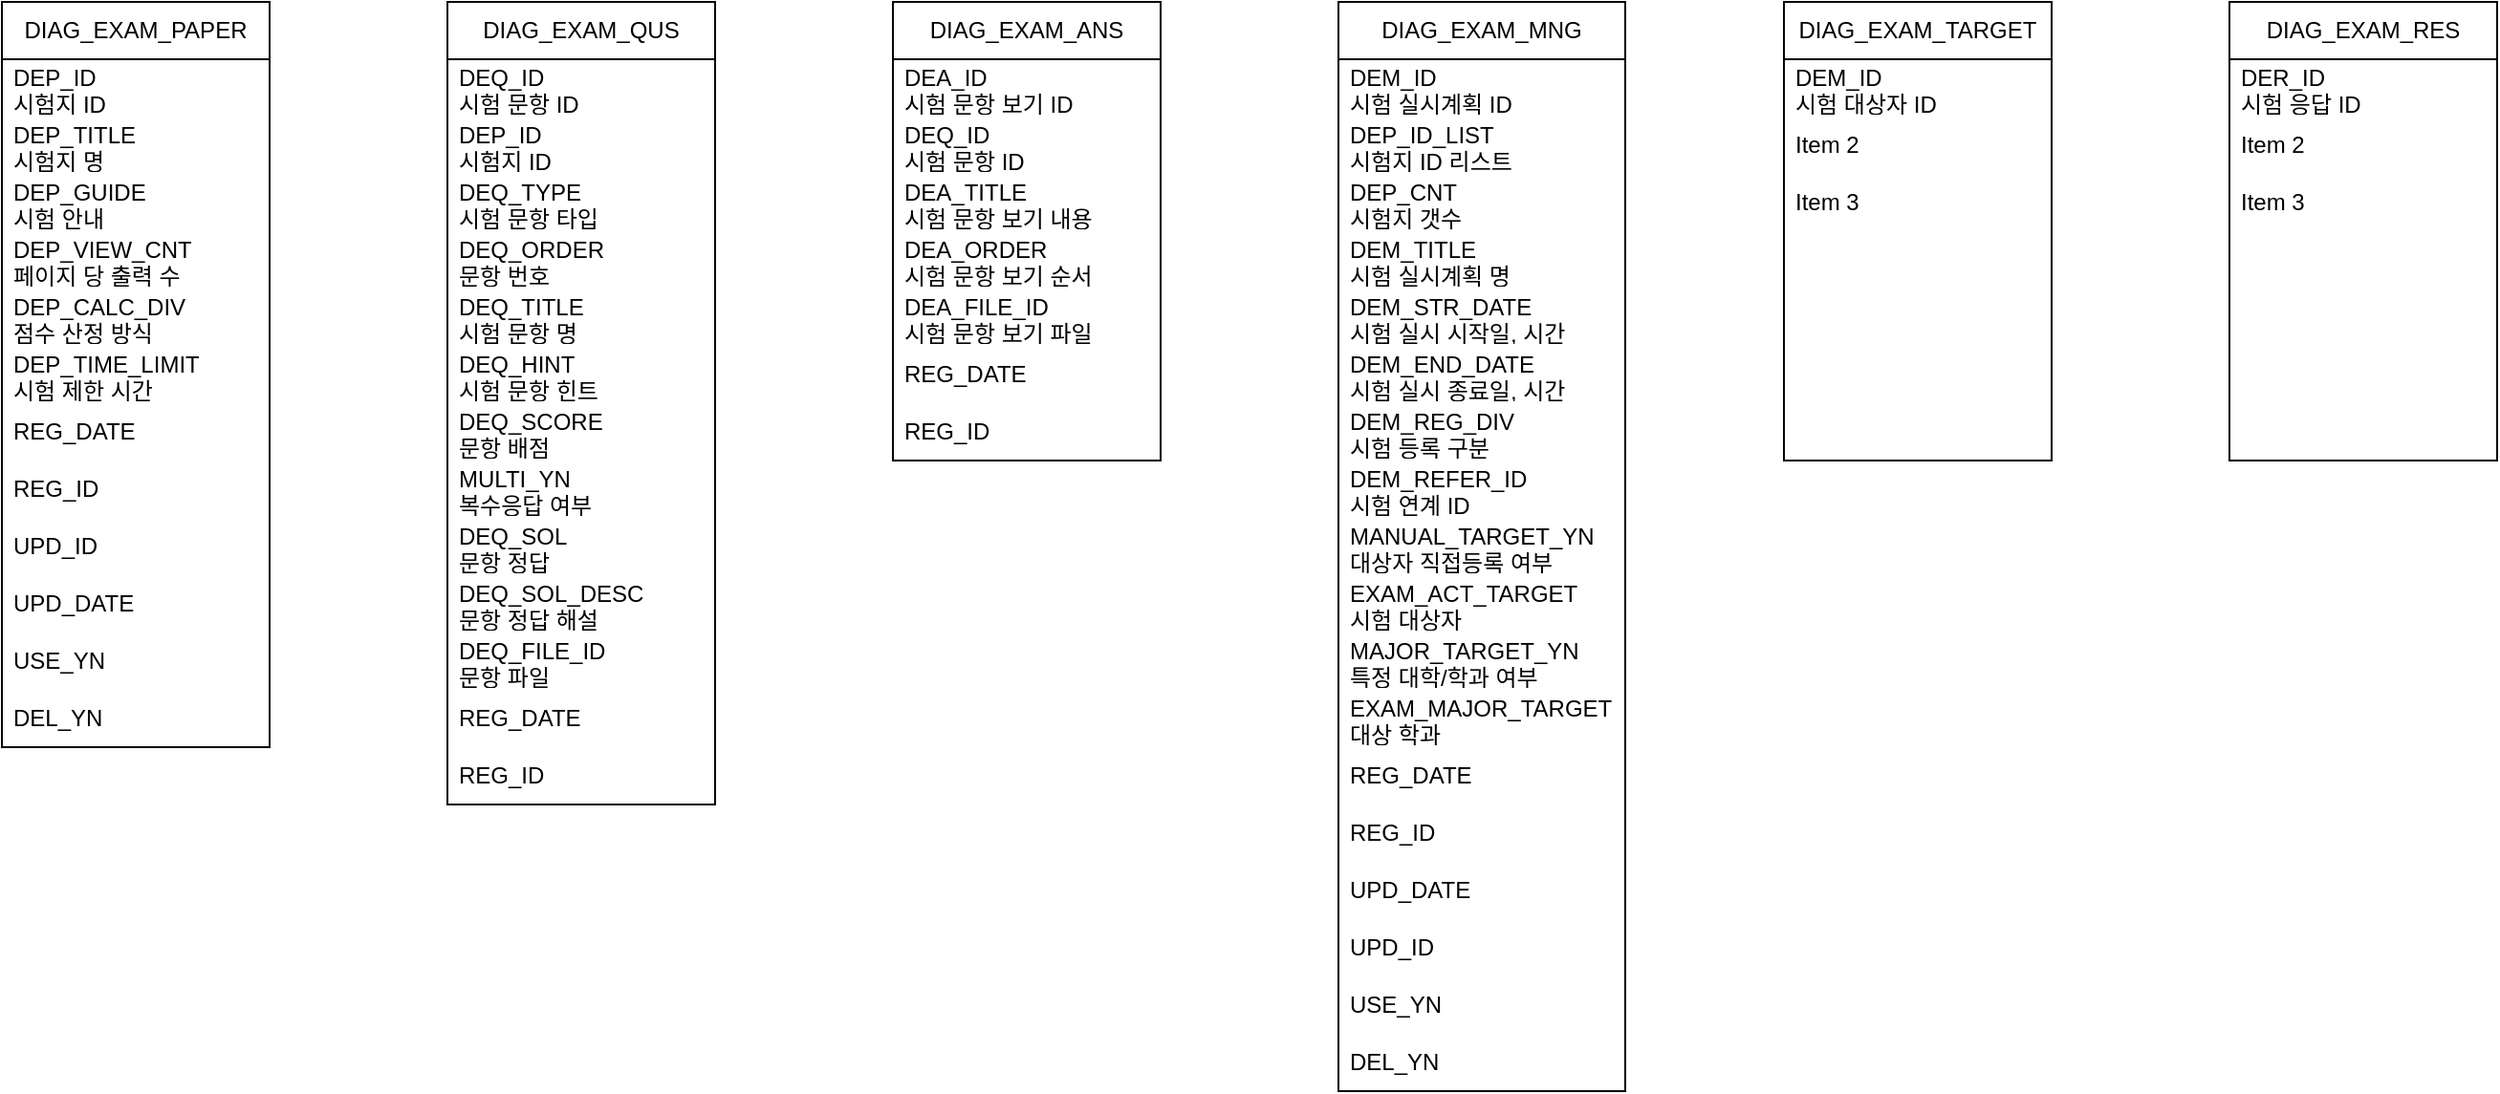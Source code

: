 <mxfile version="24.6.2" type="github">
  <diagram id="C5RBs43oDa-KdzZeNtuy" name="Page-1">
    <mxGraphModel dx="1434" dy="738" grid="1" gridSize="10" guides="1" tooltips="1" connect="1" arrows="1" fold="1" page="1" pageScale="1" pageWidth="1654" pageHeight="1169" math="0" shadow="0">
      <root>
        <mxCell id="WIyWlLk6GJQsqaUBKTNV-0" />
        <mxCell id="WIyWlLk6GJQsqaUBKTNV-1" parent="WIyWlLk6GJQsqaUBKTNV-0" />
        <mxCell id="U3-9mcuJXix0QmTqWsMh-13" value="DIAG_EXAM_PAPER" style="swimlane;fontStyle=0;childLayout=stackLayout;horizontal=1;startSize=30;horizontalStack=0;resizeParent=1;resizeParentMax=0;resizeLast=0;collapsible=1;marginBottom=0;whiteSpace=wrap;html=1;" vertex="1" parent="WIyWlLk6GJQsqaUBKTNV-1">
          <mxGeometry x="80" y="80" width="140" height="390" as="geometry">
            <mxRectangle x="80" y="80" width="160" height="30" as="alternateBounds" />
          </mxGeometry>
        </mxCell>
        <mxCell id="U3-9mcuJXix0QmTqWsMh-14" value="DEP_ID&lt;br&gt;시험지 ID" style="text;strokeColor=none;fillColor=none;align=left;verticalAlign=middle;spacingLeft=4;spacingRight=4;overflow=hidden;points=[[0,0.5],[1,0.5]];portConstraint=eastwest;rotatable=0;whiteSpace=wrap;html=1;" vertex="1" parent="U3-9mcuJXix0QmTqWsMh-13">
          <mxGeometry y="30" width="140" height="30" as="geometry" />
        </mxCell>
        <mxCell id="U3-9mcuJXix0QmTqWsMh-15" value="DEP_TITLE&lt;div&gt;시험지 명&lt;/div&gt;" style="text;strokeColor=none;fillColor=none;align=left;verticalAlign=middle;spacingLeft=4;spacingRight=4;overflow=hidden;points=[[0,0.5],[1,0.5]];portConstraint=eastwest;rotatable=0;whiteSpace=wrap;html=1;" vertex="1" parent="U3-9mcuJXix0QmTqWsMh-13">
          <mxGeometry y="60" width="140" height="30" as="geometry" />
        </mxCell>
        <mxCell id="U3-9mcuJXix0QmTqWsMh-16" value="DEP_GUIDE&lt;div&gt;시험 안내&lt;/div&gt;" style="text;strokeColor=none;fillColor=none;align=left;verticalAlign=middle;spacingLeft=4;spacingRight=4;overflow=hidden;points=[[0,0.5],[1,0.5]];portConstraint=eastwest;rotatable=0;whiteSpace=wrap;html=1;" vertex="1" parent="U3-9mcuJXix0QmTqWsMh-13">
          <mxGeometry y="90" width="140" height="30" as="geometry" />
        </mxCell>
        <mxCell id="U3-9mcuJXix0QmTqWsMh-44" value="DEP_VIEW_CNT&lt;div&gt;페이지 당 출력 수&lt;/div&gt;" style="text;strokeColor=none;fillColor=none;align=left;verticalAlign=middle;spacingLeft=4;spacingRight=4;overflow=hidden;points=[[0,0.5],[1,0.5]];portConstraint=eastwest;rotatable=0;whiteSpace=wrap;html=1;" vertex="1" parent="U3-9mcuJXix0QmTqWsMh-13">
          <mxGeometry y="120" width="140" height="30" as="geometry" />
        </mxCell>
        <mxCell id="U3-9mcuJXix0QmTqWsMh-43" value="DEP_CALC_DIV&lt;div&gt;점수 산정 방식&lt;/div&gt;" style="text;strokeColor=none;fillColor=none;align=left;verticalAlign=middle;spacingLeft=4;spacingRight=4;overflow=hidden;points=[[0,0.5],[1,0.5]];portConstraint=eastwest;rotatable=0;whiteSpace=wrap;html=1;" vertex="1" parent="U3-9mcuJXix0QmTqWsMh-13">
          <mxGeometry y="150" width="140" height="30" as="geometry" />
        </mxCell>
        <mxCell id="U3-9mcuJXix0QmTqWsMh-42" value="DEP_TIME_LIMIT&lt;br&gt;시험 제한 시간" style="text;strokeColor=none;fillColor=none;align=left;verticalAlign=middle;spacingLeft=4;spacingRight=4;overflow=hidden;points=[[0,0.5],[1,0.5]];portConstraint=eastwest;rotatable=0;whiteSpace=wrap;html=1;" vertex="1" parent="U3-9mcuJXix0QmTqWsMh-13">
          <mxGeometry y="180" width="140" height="30" as="geometry" />
        </mxCell>
        <mxCell id="U3-9mcuJXix0QmTqWsMh-63" value="REG_DATE" style="text;strokeColor=none;fillColor=none;align=left;verticalAlign=middle;spacingLeft=4;spacingRight=4;overflow=hidden;points=[[0,0.5],[1,0.5]];portConstraint=eastwest;rotatable=0;whiteSpace=wrap;html=1;" vertex="1" parent="U3-9mcuJXix0QmTqWsMh-13">
          <mxGeometry y="210" width="140" height="30" as="geometry" />
        </mxCell>
        <mxCell id="U3-9mcuJXix0QmTqWsMh-62" value="REG_ID" style="text;strokeColor=none;fillColor=none;align=left;verticalAlign=middle;spacingLeft=4;spacingRight=4;overflow=hidden;points=[[0,0.5],[1,0.5]];portConstraint=eastwest;rotatable=0;whiteSpace=wrap;html=1;" vertex="1" parent="U3-9mcuJXix0QmTqWsMh-13">
          <mxGeometry y="240" width="140" height="30" as="geometry" />
        </mxCell>
        <mxCell id="U3-9mcuJXix0QmTqWsMh-61" value="UPD_ID" style="text;strokeColor=none;fillColor=none;align=left;verticalAlign=middle;spacingLeft=4;spacingRight=4;overflow=hidden;points=[[0,0.5],[1,0.5]];portConstraint=eastwest;rotatable=0;whiteSpace=wrap;html=1;" vertex="1" parent="U3-9mcuJXix0QmTqWsMh-13">
          <mxGeometry y="270" width="140" height="30" as="geometry" />
        </mxCell>
        <mxCell id="U3-9mcuJXix0QmTqWsMh-41" value="UPD_DATE" style="text;strokeColor=none;fillColor=none;align=left;verticalAlign=middle;spacingLeft=4;spacingRight=4;overflow=hidden;points=[[0,0.5],[1,0.5]];portConstraint=eastwest;rotatable=0;whiteSpace=wrap;html=1;" vertex="1" parent="U3-9mcuJXix0QmTqWsMh-13">
          <mxGeometry y="300" width="140" height="30" as="geometry" />
        </mxCell>
        <mxCell id="U3-9mcuJXix0QmTqWsMh-65" value="USE_YN" style="text;strokeColor=none;fillColor=none;align=left;verticalAlign=middle;spacingLeft=4;spacingRight=4;overflow=hidden;points=[[0,0.5],[1,0.5]];portConstraint=eastwest;rotatable=0;whiteSpace=wrap;html=1;" vertex="1" parent="U3-9mcuJXix0QmTqWsMh-13">
          <mxGeometry y="330" width="140" height="30" as="geometry" />
        </mxCell>
        <mxCell id="U3-9mcuJXix0QmTqWsMh-64" value="DEL_YN" style="text;strokeColor=none;fillColor=none;align=left;verticalAlign=middle;spacingLeft=4;spacingRight=4;overflow=hidden;points=[[0,0.5],[1,0.5]];portConstraint=eastwest;rotatable=0;whiteSpace=wrap;html=1;" vertex="1" parent="U3-9mcuJXix0QmTqWsMh-13">
          <mxGeometry y="360" width="140" height="30" as="geometry" />
        </mxCell>
        <mxCell id="U3-9mcuJXix0QmTqWsMh-17" value="DIAG_EXAM_QUS" style="swimlane;fontStyle=0;childLayout=stackLayout;horizontal=1;startSize=30;horizontalStack=0;resizeParent=1;resizeParentMax=0;resizeLast=0;collapsible=1;marginBottom=0;whiteSpace=wrap;html=1;" vertex="1" parent="WIyWlLk6GJQsqaUBKTNV-1">
          <mxGeometry x="313" y="80" width="140" height="420" as="geometry">
            <mxRectangle x="313" y="80" width="140" height="30" as="alternateBounds" />
          </mxGeometry>
        </mxCell>
        <mxCell id="U3-9mcuJXix0QmTqWsMh-18" value="DEQ_ID&lt;div&gt;시험 문항 ID&lt;/div&gt;" style="text;strokeColor=none;fillColor=none;align=left;verticalAlign=middle;spacingLeft=4;spacingRight=4;overflow=hidden;points=[[0,0.5],[1,0.5]];portConstraint=eastwest;rotatable=0;whiteSpace=wrap;html=1;" vertex="1" parent="U3-9mcuJXix0QmTqWsMh-17">
          <mxGeometry y="30" width="140" height="30" as="geometry" />
        </mxCell>
        <mxCell id="U3-9mcuJXix0QmTqWsMh-66" value="DEP_ID&lt;br&gt;시험지 ID" style="text;strokeColor=none;fillColor=none;align=left;verticalAlign=middle;spacingLeft=4;spacingRight=4;overflow=hidden;points=[[0,0.5],[1,0.5]];portConstraint=eastwest;rotatable=0;whiteSpace=wrap;html=1;" vertex="1" parent="U3-9mcuJXix0QmTqWsMh-17">
          <mxGeometry y="60" width="140" height="30" as="geometry" />
        </mxCell>
        <mxCell id="U3-9mcuJXix0QmTqWsMh-67" value="DEQ_TYPE&lt;div&gt;시험 문항 타입&lt;/div&gt;" style="text;strokeColor=none;fillColor=none;align=left;verticalAlign=middle;spacingLeft=4;spacingRight=4;overflow=hidden;points=[[0,0.5],[1,0.5]];portConstraint=eastwest;rotatable=0;whiteSpace=wrap;html=1;" vertex="1" parent="U3-9mcuJXix0QmTqWsMh-17">
          <mxGeometry y="90" width="140" height="30" as="geometry" />
        </mxCell>
        <mxCell id="U3-9mcuJXix0QmTqWsMh-70" value="DEQ_ORDER&lt;div&gt;문항 번호&lt;/div&gt;" style="text;strokeColor=none;fillColor=none;align=left;verticalAlign=middle;spacingLeft=4;spacingRight=4;overflow=hidden;points=[[0,0.5],[1,0.5]];portConstraint=eastwest;rotatable=0;whiteSpace=wrap;html=1;" vertex="1" parent="U3-9mcuJXix0QmTqWsMh-17">
          <mxGeometry y="120" width="140" height="30" as="geometry" />
        </mxCell>
        <mxCell id="U3-9mcuJXix0QmTqWsMh-68" value="DEQ_TITLE&lt;div&gt;시험 문항 명&lt;/div&gt;" style="text;strokeColor=none;fillColor=none;align=left;verticalAlign=middle;spacingLeft=4;spacingRight=4;overflow=hidden;points=[[0,0.5],[1,0.5]];portConstraint=eastwest;rotatable=0;whiteSpace=wrap;html=1;" vertex="1" parent="U3-9mcuJXix0QmTqWsMh-17">
          <mxGeometry y="150" width="140" height="30" as="geometry" />
        </mxCell>
        <mxCell id="U3-9mcuJXix0QmTqWsMh-69" value="DEQ_HINT&lt;div&gt;시험 문항 힌트&lt;/div&gt;" style="text;strokeColor=none;fillColor=none;align=left;verticalAlign=middle;spacingLeft=4;spacingRight=4;overflow=hidden;points=[[0,0.5],[1,0.5]];portConstraint=eastwest;rotatable=0;whiteSpace=wrap;html=1;" vertex="1" parent="U3-9mcuJXix0QmTqWsMh-17">
          <mxGeometry y="180" width="140" height="30" as="geometry" />
        </mxCell>
        <mxCell id="U3-9mcuJXix0QmTqWsMh-20" value="DEQ_SCORE&lt;div&gt;문항 배점&lt;/div&gt;" style="text;strokeColor=none;fillColor=none;align=left;verticalAlign=middle;spacingLeft=4;spacingRight=4;overflow=hidden;points=[[0,0.5],[1,0.5]];portConstraint=eastwest;rotatable=0;whiteSpace=wrap;html=1;" vertex="1" parent="U3-9mcuJXix0QmTqWsMh-17">
          <mxGeometry y="210" width="140" height="30" as="geometry" />
        </mxCell>
        <mxCell id="U3-9mcuJXix0QmTqWsMh-40" value="MULTI_YN&lt;div&gt;복수응답 여부&lt;/div&gt;" style="text;strokeColor=none;fillColor=none;align=left;verticalAlign=middle;spacingLeft=4;spacingRight=4;overflow=hidden;points=[[0,0.5],[1,0.5]];portConstraint=eastwest;rotatable=0;whiteSpace=wrap;html=1;" vertex="1" parent="U3-9mcuJXix0QmTqWsMh-17">
          <mxGeometry y="240" width="140" height="30" as="geometry" />
        </mxCell>
        <mxCell id="U3-9mcuJXix0QmTqWsMh-39" value="DEQ_SOL&lt;div&gt;문항 정답&lt;/div&gt;" style="text;strokeColor=none;fillColor=none;align=left;verticalAlign=middle;spacingLeft=4;spacingRight=4;overflow=hidden;points=[[0,0.5],[1,0.5]];portConstraint=eastwest;rotatable=0;whiteSpace=wrap;html=1;" vertex="1" parent="U3-9mcuJXix0QmTqWsMh-17">
          <mxGeometry y="270" width="140" height="30" as="geometry" />
        </mxCell>
        <mxCell id="U3-9mcuJXix0QmTqWsMh-38" value="DEQ_SOL_DESC&lt;div&gt;문항 정답 해설&lt;/div&gt;" style="text;strokeColor=none;fillColor=none;align=left;verticalAlign=middle;spacingLeft=4;spacingRight=4;overflow=hidden;points=[[0,0.5],[1,0.5]];portConstraint=eastwest;rotatable=0;whiteSpace=wrap;html=1;" vertex="1" parent="U3-9mcuJXix0QmTqWsMh-17">
          <mxGeometry y="300" width="140" height="30" as="geometry" />
        </mxCell>
        <mxCell id="U3-9mcuJXix0QmTqWsMh-74" value="DEQ_FILE_ID&lt;div&gt;문항 파일&lt;/div&gt;" style="text;strokeColor=none;fillColor=none;align=left;verticalAlign=middle;spacingLeft=4;spacingRight=4;overflow=hidden;points=[[0,0.5],[1,0.5]];portConstraint=eastwest;rotatable=0;whiteSpace=wrap;html=1;" vertex="1" parent="U3-9mcuJXix0QmTqWsMh-17">
          <mxGeometry y="330" width="140" height="30" as="geometry" />
        </mxCell>
        <mxCell id="U3-9mcuJXix0QmTqWsMh-37" value="REG_DATE" style="text;strokeColor=none;fillColor=none;align=left;verticalAlign=middle;spacingLeft=4;spacingRight=4;overflow=hidden;points=[[0,0.5],[1,0.5]];portConstraint=eastwest;rotatable=0;whiteSpace=wrap;html=1;" vertex="1" parent="U3-9mcuJXix0QmTqWsMh-17">
          <mxGeometry y="360" width="140" height="30" as="geometry" />
        </mxCell>
        <mxCell id="U3-9mcuJXix0QmTqWsMh-73" value="REG_ID" style="text;strokeColor=none;fillColor=none;align=left;verticalAlign=middle;spacingLeft=4;spacingRight=4;overflow=hidden;points=[[0,0.5],[1,0.5]];portConstraint=eastwest;rotatable=0;whiteSpace=wrap;html=1;" vertex="1" parent="U3-9mcuJXix0QmTqWsMh-17">
          <mxGeometry y="390" width="140" height="30" as="geometry" />
        </mxCell>
        <mxCell id="U3-9mcuJXix0QmTqWsMh-21" value="DIAG_EXAM_ANS" style="swimlane;fontStyle=0;childLayout=stackLayout;horizontal=1;startSize=30;horizontalStack=0;resizeParent=1;resizeParentMax=0;resizeLast=0;collapsible=1;marginBottom=0;whiteSpace=wrap;html=1;" vertex="1" parent="WIyWlLk6GJQsqaUBKTNV-1">
          <mxGeometry x="546" y="80" width="140" height="240" as="geometry" />
        </mxCell>
        <mxCell id="U3-9mcuJXix0QmTqWsMh-22" value="DEA_ID&lt;br&gt;시험 문항 보기 ID" style="text;strokeColor=none;fillColor=none;align=left;verticalAlign=middle;spacingLeft=4;spacingRight=4;overflow=hidden;points=[[0,0.5],[1,0.5]];portConstraint=eastwest;rotatable=0;whiteSpace=wrap;html=1;" vertex="1" parent="U3-9mcuJXix0QmTqWsMh-21">
          <mxGeometry y="30" width="140" height="30" as="geometry" />
        </mxCell>
        <mxCell id="U3-9mcuJXix0QmTqWsMh-23" value="DEQ_ID&lt;div&gt;시험 문항 ID&lt;/div&gt;" style="text;strokeColor=none;fillColor=none;align=left;verticalAlign=middle;spacingLeft=4;spacingRight=4;overflow=hidden;points=[[0,0.5],[1,0.5]];portConstraint=eastwest;rotatable=0;whiteSpace=wrap;html=1;" vertex="1" parent="U3-9mcuJXix0QmTqWsMh-21">
          <mxGeometry y="60" width="140" height="30" as="geometry" />
        </mxCell>
        <mxCell id="U3-9mcuJXix0QmTqWsMh-24" value="DEA_TITLE&lt;div&gt;시험 문항 보기 내용&lt;/div&gt;" style="text;strokeColor=none;fillColor=none;align=left;verticalAlign=middle;spacingLeft=4;spacingRight=4;overflow=hidden;points=[[0,0.5],[1,0.5]];portConstraint=eastwest;rotatable=0;whiteSpace=wrap;html=1;" vertex="1" parent="U3-9mcuJXix0QmTqWsMh-21">
          <mxGeometry y="90" width="140" height="30" as="geometry" />
        </mxCell>
        <mxCell id="U3-9mcuJXix0QmTqWsMh-48" value="DEA_ORDER&lt;div&gt;시험 문항 보기 순서&lt;/div&gt;" style="text;strokeColor=none;fillColor=none;align=left;verticalAlign=middle;spacingLeft=4;spacingRight=4;overflow=hidden;points=[[0,0.5],[1,0.5]];portConstraint=eastwest;rotatable=0;whiteSpace=wrap;html=1;" vertex="1" parent="U3-9mcuJXix0QmTqWsMh-21">
          <mxGeometry y="120" width="140" height="30" as="geometry" />
        </mxCell>
        <mxCell id="U3-9mcuJXix0QmTqWsMh-86" value="DEA_FILE_ID&lt;br&gt;시험 문항 보기 파일" style="text;strokeColor=none;fillColor=none;align=left;verticalAlign=middle;spacingLeft=4;spacingRight=4;overflow=hidden;points=[[0,0.5],[1,0.5]];portConstraint=eastwest;rotatable=0;whiteSpace=wrap;html=1;" vertex="1" parent="U3-9mcuJXix0QmTqWsMh-21">
          <mxGeometry y="150" width="140" height="30" as="geometry" />
        </mxCell>
        <mxCell id="U3-9mcuJXix0QmTqWsMh-47" value="REG_DATE" style="text;strokeColor=none;fillColor=none;align=left;verticalAlign=middle;spacingLeft=4;spacingRight=4;overflow=hidden;points=[[0,0.5],[1,0.5]];portConstraint=eastwest;rotatable=0;whiteSpace=wrap;html=1;" vertex="1" parent="U3-9mcuJXix0QmTqWsMh-21">
          <mxGeometry y="180" width="140" height="30" as="geometry" />
        </mxCell>
        <mxCell id="U3-9mcuJXix0QmTqWsMh-46" value="REG_ID" style="text;strokeColor=none;fillColor=none;align=left;verticalAlign=middle;spacingLeft=4;spacingRight=4;overflow=hidden;points=[[0,0.5],[1,0.5]];portConstraint=eastwest;rotatable=0;whiteSpace=wrap;html=1;" vertex="1" parent="U3-9mcuJXix0QmTqWsMh-21">
          <mxGeometry y="210" width="140" height="30" as="geometry" />
        </mxCell>
        <mxCell id="U3-9mcuJXix0QmTqWsMh-25" value="DIAG_EXAM_MNG" style="swimlane;fontStyle=0;childLayout=stackLayout;horizontal=1;startSize=30;horizontalStack=0;resizeParent=1;resizeParentMax=0;resizeLast=0;collapsible=1;marginBottom=0;whiteSpace=wrap;html=1;" vertex="1" parent="WIyWlLk6GJQsqaUBKTNV-1">
          <mxGeometry x="779" y="80" width="150" height="570" as="geometry" />
        </mxCell>
        <mxCell id="U3-9mcuJXix0QmTqWsMh-26" value="DEM_ID&lt;br&gt;시험 실시계획 ID" style="text;strokeColor=none;fillColor=none;align=left;verticalAlign=middle;spacingLeft=4;spacingRight=4;overflow=hidden;points=[[0,0.5],[1,0.5]];portConstraint=eastwest;rotatable=0;whiteSpace=wrap;html=1;" vertex="1" parent="U3-9mcuJXix0QmTqWsMh-25">
          <mxGeometry y="30" width="150" height="30" as="geometry" />
        </mxCell>
        <mxCell id="U3-9mcuJXix0QmTqWsMh-27" value="DEP_ID_LIST&lt;div&gt;시험지 ID 리스트&lt;/div&gt;" style="text;strokeColor=none;fillColor=none;align=left;verticalAlign=middle;spacingLeft=4;spacingRight=4;overflow=hidden;points=[[0,0.5],[1,0.5]];portConstraint=eastwest;rotatable=0;whiteSpace=wrap;html=1;" vertex="1" parent="U3-9mcuJXix0QmTqWsMh-25">
          <mxGeometry y="60" width="150" height="30" as="geometry" />
        </mxCell>
        <mxCell id="U3-9mcuJXix0QmTqWsMh-28" value="DEP_CNT&lt;div&gt;시험지 갯수&lt;/div&gt;" style="text;strokeColor=none;fillColor=none;align=left;verticalAlign=middle;spacingLeft=4;spacingRight=4;overflow=hidden;points=[[0,0.5],[1,0.5]];portConstraint=eastwest;rotatable=0;whiteSpace=wrap;html=1;" vertex="1" parent="U3-9mcuJXix0QmTqWsMh-25">
          <mxGeometry y="90" width="150" height="30" as="geometry" />
        </mxCell>
        <mxCell id="U3-9mcuJXix0QmTqWsMh-52" value="DEM_TITLE&lt;div&gt;시험 실시계획 명&lt;/div&gt;" style="text;strokeColor=none;fillColor=none;align=left;verticalAlign=middle;spacingLeft=4;spacingRight=4;overflow=hidden;points=[[0,0.5],[1,0.5]];portConstraint=eastwest;rotatable=0;whiteSpace=wrap;html=1;" vertex="1" parent="U3-9mcuJXix0QmTqWsMh-25">
          <mxGeometry y="120" width="150" height="30" as="geometry" />
        </mxCell>
        <mxCell id="U3-9mcuJXix0QmTqWsMh-51" value="DEM_STR_DATE&lt;div&gt;시험 실시 시작일, 시간&lt;/div&gt;" style="text;strokeColor=none;fillColor=none;align=left;verticalAlign=middle;spacingLeft=4;spacingRight=4;overflow=hidden;points=[[0,0.5],[1,0.5]];portConstraint=eastwest;rotatable=0;whiteSpace=wrap;html=1;" vertex="1" parent="U3-9mcuJXix0QmTqWsMh-25">
          <mxGeometry y="150" width="150" height="30" as="geometry" />
        </mxCell>
        <mxCell id="U3-9mcuJXix0QmTqWsMh-50" value="DEM_END_DATE&lt;div&gt;시험 실시 종료일, 시간&lt;br&gt;&lt;/div&gt;" style="text;strokeColor=none;fillColor=none;align=left;verticalAlign=middle;spacingLeft=4;spacingRight=4;overflow=hidden;points=[[0,0.5],[1,0.5]];portConstraint=eastwest;rotatable=0;whiteSpace=wrap;html=1;" vertex="1" parent="U3-9mcuJXix0QmTqWsMh-25">
          <mxGeometry y="180" width="150" height="30" as="geometry" />
        </mxCell>
        <mxCell id="U3-9mcuJXix0QmTqWsMh-49" value="DEM_REG_DIV&lt;div&gt;시험 등록 구분&lt;/div&gt;" style="text;strokeColor=none;fillColor=none;align=left;verticalAlign=middle;spacingLeft=4;spacingRight=4;overflow=hidden;points=[[0,0.5],[1,0.5]];portConstraint=eastwest;rotatable=0;whiteSpace=wrap;html=1;" vertex="1" parent="U3-9mcuJXix0QmTqWsMh-25">
          <mxGeometry y="210" width="150" height="30" as="geometry" />
        </mxCell>
        <mxCell id="U3-9mcuJXix0QmTqWsMh-77" value="DEM_REFER_ID&lt;div&gt;시험 연계 ID&lt;/div&gt;" style="text;strokeColor=none;fillColor=none;align=left;verticalAlign=middle;spacingLeft=4;spacingRight=4;overflow=hidden;points=[[0,0.5],[1,0.5]];portConstraint=eastwest;rotatable=0;whiteSpace=wrap;html=1;" vertex="1" parent="U3-9mcuJXix0QmTqWsMh-25">
          <mxGeometry y="240" width="150" height="30" as="geometry" />
        </mxCell>
        <mxCell id="U3-9mcuJXix0QmTqWsMh-76" value="MANUAL_TARGET_YN&lt;div&gt;대상자 직접등록 여부&lt;/div&gt;" style="text;strokeColor=none;fillColor=none;align=left;verticalAlign=middle;spacingLeft=4;spacingRight=4;overflow=hidden;points=[[0,0.5],[1,0.5]];portConstraint=eastwest;rotatable=0;whiteSpace=wrap;html=1;" vertex="1" parent="U3-9mcuJXix0QmTqWsMh-25">
          <mxGeometry y="270" width="150" height="30" as="geometry" />
        </mxCell>
        <mxCell id="U3-9mcuJXix0QmTqWsMh-78" value="EXAM_ACT_TARGET&lt;div&gt;시험 대상자&lt;/div&gt;" style="text;strokeColor=none;fillColor=none;align=left;verticalAlign=middle;spacingLeft=4;spacingRight=4;overflow=hidden;points=[[0,0.5],[1,0.5]];portConstraint=eastwest;rotatable=0;whiteSpace=wrap;html=1;" vertex="1" parent="U3-9mcuJXix0QmTqWsMh-25">
          <mxGeometry y="300" width="150" height="30" as="geometry" />
        </mxCell>
        <mxCell id="U3-9mcuJXix0QmTqWsMh-75" value="MAJOR_TARGET_YN&lt;div&gt;특정 대학/학과 여부&lt;/div&gt;" style="text;strokeColor=none;fillColor=none;align=left;verticalAlign=middle;spacingLeft=4;spacingRight=4;overflow=hidden;points=[[0,0.5],[1,0.5]];portConstraint=eastwest;rotatable=0;whiteSpace=wrap;html=1;" vertex="1" parent="U3-9mcuJXix0QmTqWsMh-25">
          <mxGeometry y="330" width="150" height="30" as="geometry" />
        </mxCell>
        <mxCell id="U3-9mcuJXix0QmTqWsMh-79" value="EXAM_MAJOR_TARGET&lt;div&gt;대상 학과&lt;/div&gt;" style="text;strokeColor=none;fillColor=none;align=left;verticalAlign=middle;spacingLeft=4;spacingRight=4;overflow=hidden;points=[[0,0.5],[1,0.5]];portConstraint=eastwest;rotatable=0;whiteSpace=wrap;html=1;" vertex="1" parent="U3-9mcuJXix0QmTqWsMh-25">
          <mxGeometry y="360" width="150" height="30" as="geometry" />
        </mxCell>
        <mxCell id="U3-9mcuJXix0QmTqWsMh-84" value="REG_DATE" style="text;strokeColor=none;fillColor=none;align=left;verticalAlign=middle;spacingLeft=4;spacingRight=4;overflow=hidden;points=[[0,0.5],[1,0.5]];portConstraint=eastwest;rotatable=0;whiteSpace=wrap;html=1;" vertex="1" parent="U3-9mcuJXix0QmTqWsMh-25">
          <mxGeometry y="390" width="150" height="30" as="geometry" />
        </mxCell>
        <mxCell id="U3-9mcuJXix0QmTqWsMh-83" value="REG_ID" style="text;strokeColor=none;fillColor=none;align=left;verticalAlign=middle;spacingLeft=4;spacingRight=4;overflow=hidden;points=[[0,0.5],[1,0.5]];portConstraint=eastwest;rotatable=0;whiteSpace=wrap;html=1;" vertex="1" parent="U3-9mcuJXix0QmTqWsMh-25">
          <mxGeometry y="420" width="150" height="30" as="geometry" />
        </mxCell>
        <mxCell id="U3-9mcuJXix0QmTqWsMh-82" value="UPD_DATE" style="text;strokeColor=none;fillColor=none;align=left;verticalAlign=middle;spacingLeft=4;spacingRight=4;overflow=hidden;points=[[0,0.5],[1,0.5]];portConstraint=eastwest;rotatable=0;whiteSpace=wrap;html=1;" vertex="1" parent="U3-9mcuJXix0QmTqWsMh-25">
          <mxGeometry y="450" width="150" height="30" as="geometry" />
        </mxCell>
        <mxCell id="U3-9mcuJXix0QmTqWsMh-81" value="UPD_ID" style="text;strokeColor=none;fillColor=none;align=left;verticalAlign=middle;spacingLeft=4;spacingRight=4;overflow=hidden;points=[[0,0.5],[1,0.5]];portConstraint=eastwest;rotatable=0;whiteSpace=wrap;html=1;" vertex="1" parent="U3-9mcuJXix0QmTqWsMh-25">
          <mxGeometry y="480" width="150" height="30" as="geometry" />
        </mxCell>
        <mxCell id="U3-9mcuJXix0QmTqWsMh-80" value="USE_YN" style="text;strokeColor=none;fillColor=none;align=left;verticalAlign=middle;spacingLeft=4;spacingRight=4;overflow=hidden;points=[[0,0.5],[1,0.5]];portConstraint=eastwest;rotatable=0;whiteSpace=wrap;html=1;" vertex="1" parent="U3-9mcuJXix0QmTqWsMh-25">
          <mxGeometry y="510" width="150" height="30" as="geometry" />
        </mxCell>
        <mxCell id="U3-9mcuJXix0QmTqWsMh-85" value="DEL_YN" style="text;strokeColor=none;fillColor=none;align=left;verticalAlign=middle;spacingLeft=4;spacingRight=4;overflow=hidden;points=[[0,0.5],[1,0.5]];portConstraint=eastwest;rotatable=0;whiteSpace=wrap;html=1;" vertex="1" parent="U3-9mcuJXix0QmTqWsMh-25">
          <mxGeometry y="540" width="150" height="30" as="geometry" />
        </mxCell>
        <mxCell id="U3-9mcuJXix0QmTqWsMh-29" value="DIAG_EXAM_TARGET" style="swimlane;fontStyle=0;childLayout=stackLayout;horizontal=1;startSize=30;horizontalStack=0;resizeParent=1;resizeParentMax=0;resizeLast=0;collapsible=1;marginBottom=0;whiteSpace=wrap;html=1;" vertex="1" parent="WIyWlLk6GJQsqaUBKTNV-1">
          <mxGeometry x="1012" y="80" width="140" height="240" as="geometry" />
        </mxCell>
        <mxCell id="U3-9mcuJXix0QmTqWsMh-30" value="DEM_ID&lt;br&gt;시험 대상자 ID" style="text;strokeColor=none;fillColor=none;align=left;verticalAlign=middle;spacingLeft=4;spacingRight=4;overflow=hidden;points=[[0,0.5],[1,0.5]];portConstraint=eastwest;rotatable=0;whiteSpace=wrap;html=1;" vertex="1" parent="U3-9mcuJXix0QmTqWsMh-29">
          <mxGeometry y="30" width="140" height="30" as="geometry" />
        </mxCell>
        <mxCell id="U3-9mcuJXix0QmTqWsMh-31" value="Item 2" style="text;strokeColor=none;fillColor=none;align=left;verticalAlign=middle;spacingLeft=4;spacingRight=4;overflow=hidden;points=[[0,0.5],[1,0.5]];portConstraint=eastwest;rotatable=0;whiteSpace=wrap;html=1;" vertex="1" parent="U3-9mcuJXix0QmTqWsMh-29">
          <mxGeometry y="60" width="140" height="30" as="geometry" />
        </mxCell>
        <mxCell id="U3-9mcuJXix0QmTqWsMh-32" value="Item 3" style="text;strokeColor=none;fillColor=none;align=left;verticalAlign=middle;spacingLeft=4;spacingRight=4;overflow=hidden;points=[[0,0.5],[1,0.5]];portConstraint=eastwest;rotatable=0;whiteSpace=wrap;html=1;" vertex="1" parent="U3-9mcuJXix0QmTqWsMh-29">
          <mxGeometry y="90" width="140" height="30" as="geometry" />
        </mxCell>
        <mxCell id="U3-9mcuJXix0QmTqWsMh-56" style="text;strokeColor=none;fillColor=none;align=left;verticalAlign=middle;spacingLeft=4;spacingRight=4;overflow=hidden;points=[[0,0.5],[1,0.5]];portConstraint=eastwest;rotatable=0;whiteSpace=wrap;html=1;" vertex="1" parent="U3-9mcuJXix0QmTqWsMh-29">
          <mxGeometry y="120" width="140" height="30" as="geometry" />
        </mxCell>
        <mxCell id="U3-9mcuJXix0QmTqWsMh-55" style="text;strokeColor=none;fillColor=none;align=left;verticalAlign=middle;spacingLeft=4;spacingRight=4;overflow=hidden;points=[[0,0.5],[1,0.5]];portConstraint=eastwest;rotatable=0;whiteSpace=wrap;html=1;" vertex="1" parent="U3-9mcuJXix0QmTqWsMh-29">
          <mxGeometry y="150" width="140" height="30" as="geometry" />
        </mxCell>
        <mxCell id="U3-9mcuJXix0QmTqWsMh-54" style="text;strokeColor=none;fillColor=none;align=left;verticalAlign=middle;spacingLeft=4;spacingRight=4;overflow=hidden;points=[[0,0.5],[1,0.5]];portConstraint=eastwest;rotatable=0;whiteSpace=wrap;html=1;" vertex="1" parent="U3-9mcuJXix0QmTqWsMh-29">
          <mxGeometry y="180" width="140" height="30" as="geometry" />
        </mxCell>
        <mxCell id="U3-9mcuJXix0QmTqWsMh-53" style="text;strokeColor=none;fillColor=none;align=left;verticalAlign=middle;spacingLeft=4;spacingRight=4;overflow=hidden;points=[[0,0.5],[1,0.5]];portConstraint=eastwest;rotatable=0;whiteSpace=wrap;html=1;" vertex="1" parent="U3-9mcuJXix0QmTqWsMh-29">
          <mxGeometry y="210" width="140" height="30" as="geometry" />
        </mxCell>
        <mxCell id="U3-9mcuJXix0QmTqWsMh-33" value="DIAG_EXAM_RES" style="swimlane;fontStyle=0;childLayout=stackLayout;horizontal=1;startSize=30;horizontalStack=0;resizeParent=1;resizeParentMax=0;resizeLast=0;collapsible=1;marginBottom=0;whiteSpace=wrap;html=1;" vertex="1" parent="WIyWlLk6GJQsqaUBKTNV-1">
          <mxGeometry x="1245" y="80" width="140" height="240" as="geometry" />
        </mxCell>
        <mxCell id="U3-9mcuJXix0QmTqWsMh-34" value="DER_ID&lt;br&gt;시험 응답 ID" style="text;strokeColor=none;fillColor=none;align=left;verticalAlign=middle;spacingLeft=4;spacingRight=4;overflow=hidden;points=[[0,0.5],[1,0.5]];portConstraint=eastwest;rotatable=0;whiteSpace=wrap;html=1;" vertex="1" parent="U3-9mcuJXix0QmTqWsMh-33">
          <mxGeometry y="30" width="140" height="30" as="geometry" />
        </mxCell>
        <mxCell id="U3-9mcuJXix0QmTqWsMh-35" value="Item 2" style="text;strokeColor=none;fillColor=none;align=left;verticalAlign=middle;spacingLeft=4;spacingRight=4;overflow=hidden;points=[[0,0.5],[1,0.5]];portConstraint=eastwest;rotatable=0;whiteSpace=wrap;html=1;" vertex="1" parent="U3-9mcuJXix0QmTqWsMh-33">
          <mxGeometry y="60" width="140" height="30" as="geometry" />
        </mxCell>
        <mxCell id="U3-9mcuJXix0QmTqWsMh-36" value="Item 3" style="text;strokeColor=none;fillColor=none;align=left;verticalAlign=middle;spacingLeft=4;spacingRight=4;overflow=hidden;points=[[0,0.5],[1,0.5]];portConstraint=eastwest;rotatable=0;whiteSpace=wrap;html=1;" vertex="1" parent="U3-9mcuJXix0QmTqWsMh-33">
          <mxGeometry y="90" width="140" height="30" as="geometry" />
        </mxCell>
        <mxCell id="U3-9mcuJXix0QmTqWsMh-60" style="text;strokeColor=none;fillColor=none;align=left;verticalAlign=middle;spacingLeft=4;spacingRight=4;overflow=hidden;points=[[0,0.5],[1,0.5]];portConstraint=eastwest;rotatable=0;whiteSpace=wrap;html=1;" vertex="1" parent="U3-9mcuJXix0QmTqWsMh-33">
          <mxGeometry y="120" width="140" height="30" as="geometry" />
        </mxCell>
        <mxCell id="U3-9mcuJXix0QmTqWsMh-59" style="text;strokeColor=none;fillColor=none;align=left;verticalAlign=middle;spacingLeft=4;spacingRight=4;overflow=hidden;points=[[0,0.5],[1,0.5]];portConstraint=eastwest;rotatable=0;whiteSpace=wrap;html=1;" vertex="1" parent="U3-9mcuJXix0QmTqWsMh-33">
          <mxGeometry y="150" width="140" height="30" as="geometry" />
        </mxCell>
        <mxCell id="U3-9mcuJXix0QmTqWsMh-58" style="text;strokeColor=none;fillColor=none;align=left;verticalAlign=middle;spacingLeft=4;spacingRight=4;overflow=hidden;points=[[0,0.5],[1,0.5]];portConstraint=eastwest;rotatable=0;whiteSpace=wrap;html=1;" vertex="1" parent="U3-9mcuJXix0QmTqWsMh-33">
          <mxGeometry y="180" width="140" height="30" as="geometry" />
        </mxCell>
        <mxCell id="U3-9mcuJXix0QmTqWsMh-57" style="text;strokeColor=none;fillColor=none;align=left;verticalAlign=middle;spacingLeft=4;spacingRight=4;overflow=hidden;points=[[0,0.5],[1,0.5]];portConstraint=eastwest;rotatable=0;whiteSpace=wrap;html=1;" vertex="1" parent="U3-9mcuJXix0QmTqWsMh-33">
          <mxGeometry y="210" width="140" height="30" as="geometry" />
        </mxCell>
      </root>
    </mxGraphModel>
  </diagram>
</mxfile>
